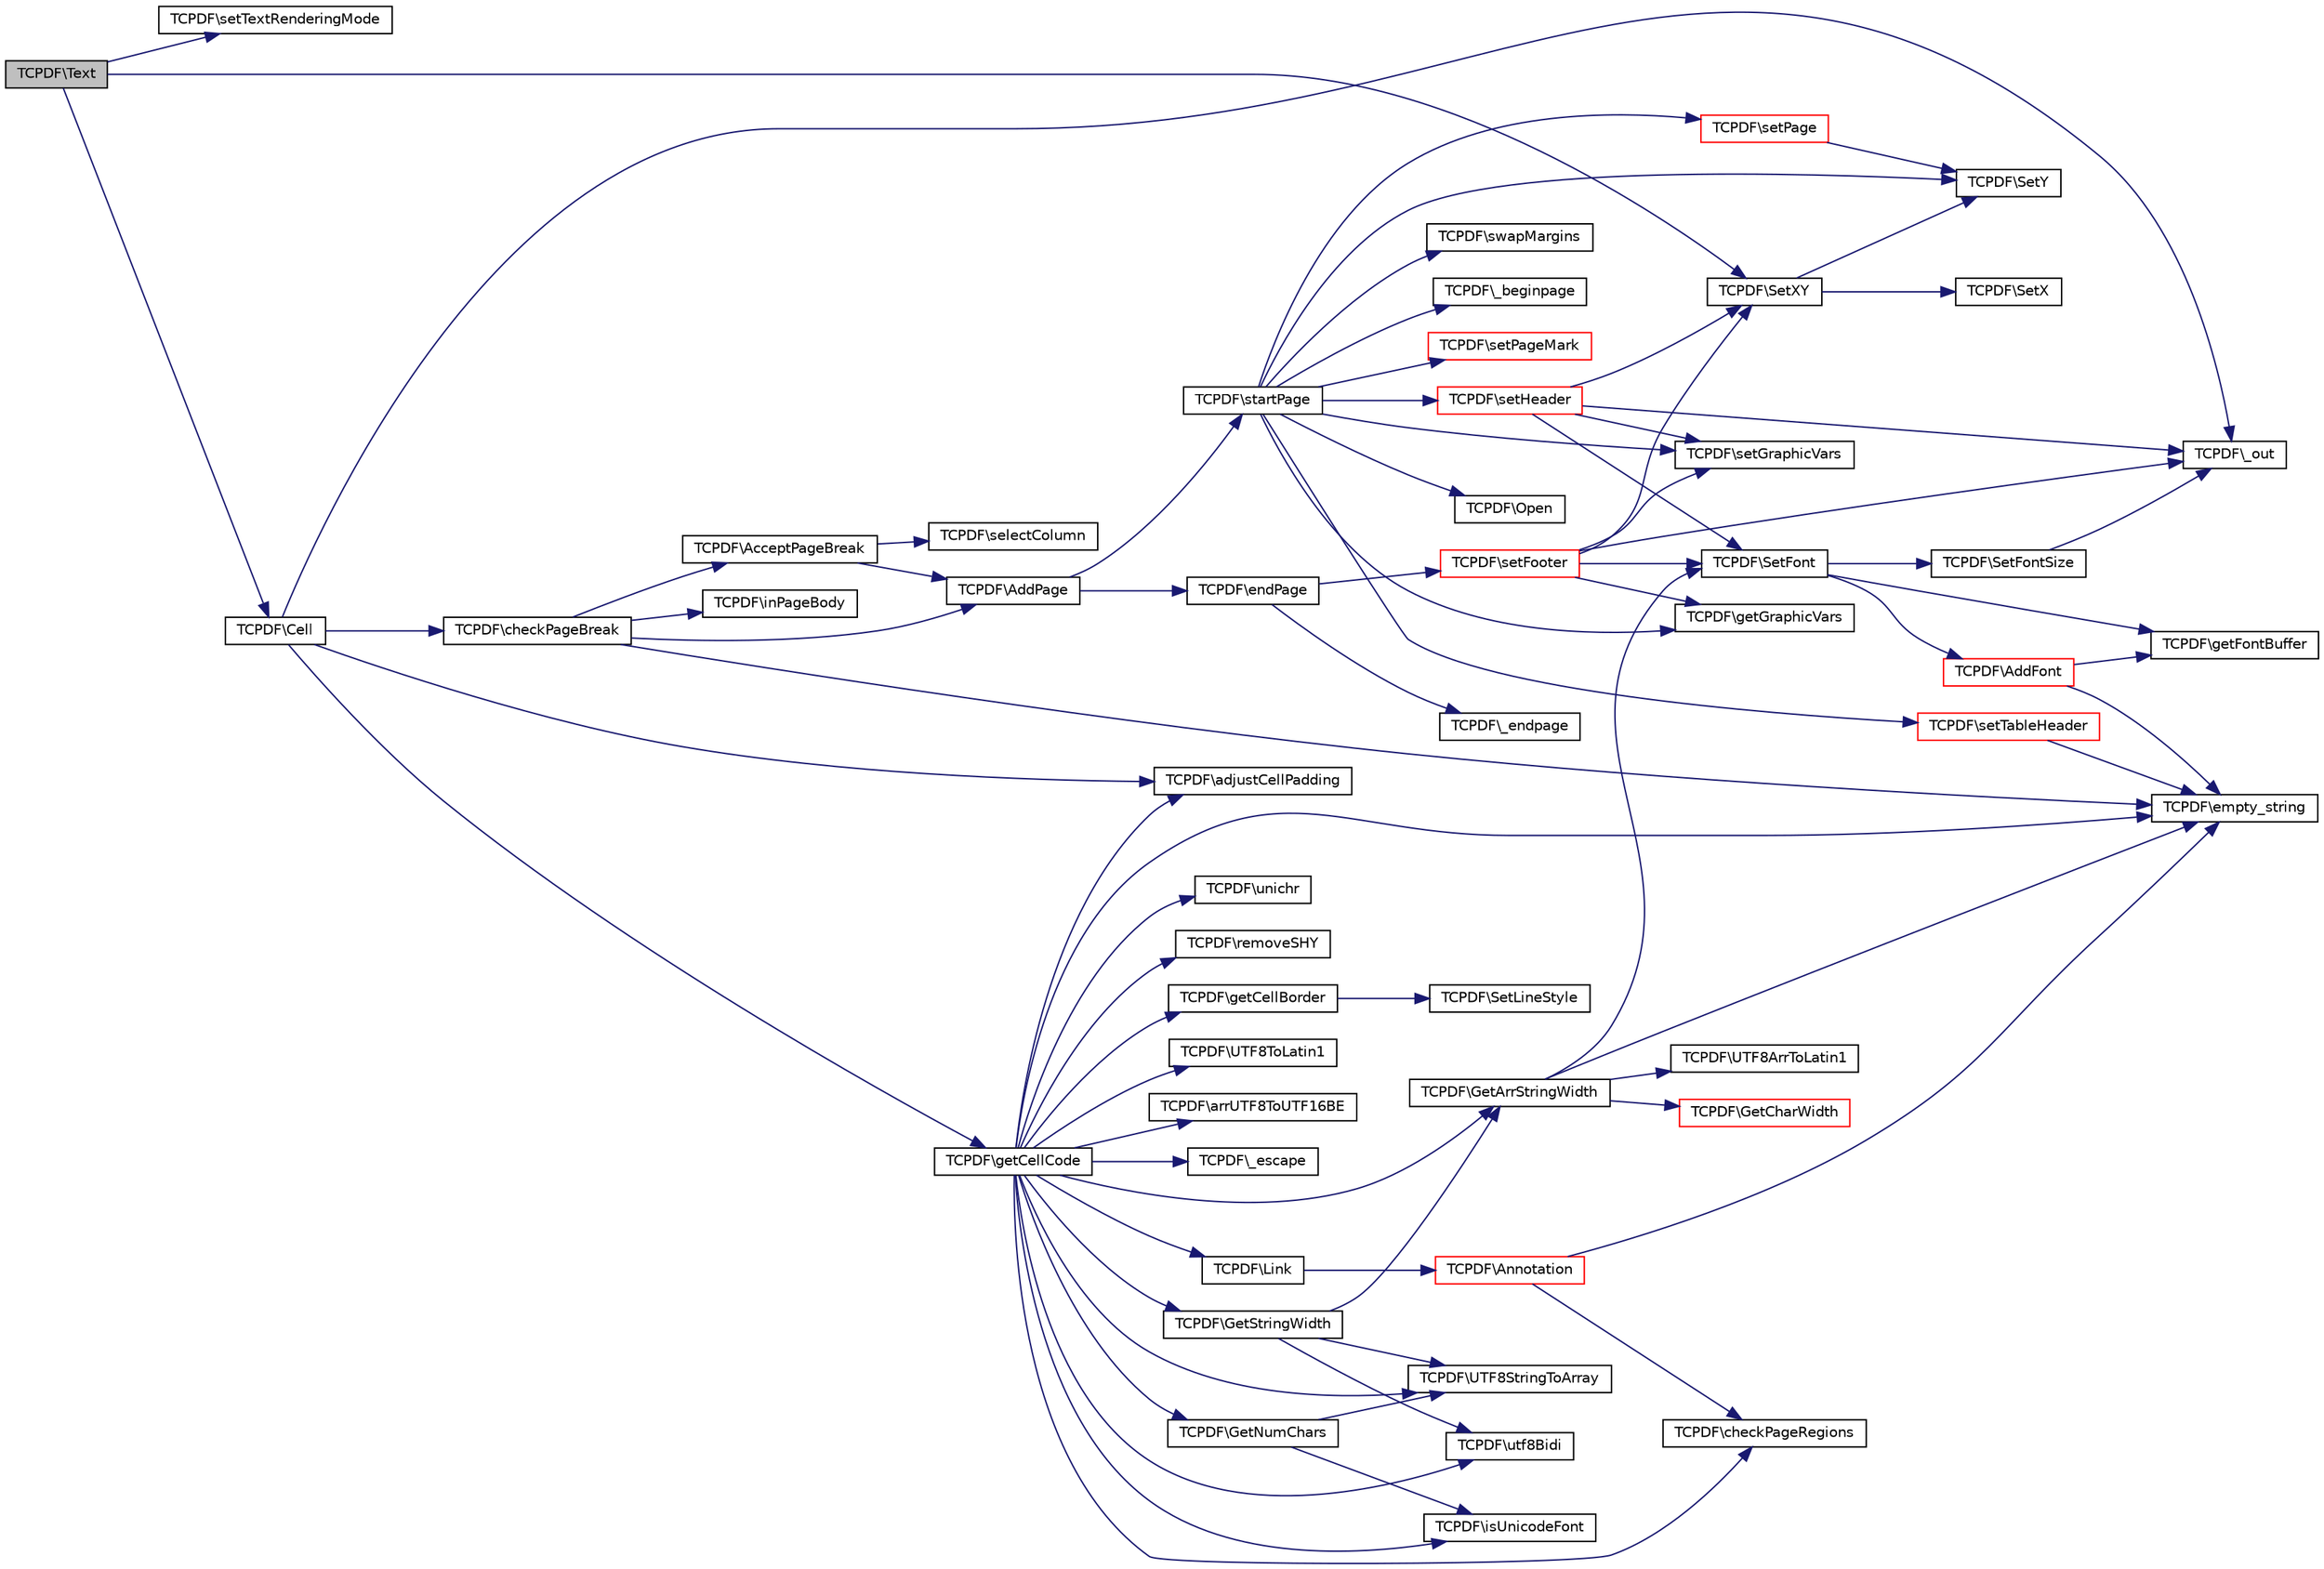 digraph G
{
  edge [fontname="Helvetica",fontsize="10",labelfontname="Helvetica",labelfontsize="10"];
  node [fontname="Helvetica",fontsize="10",shape=record];
  rankdir="LR";
  Node1 [label="TCPDF\\Text",height=0.2,width=0.4,color="black", fillcolor="grey75", style="filled" fontcolor="black"];
  Node1 -> Node2 [color="midnightblue",fontsize="10",style="solid",fontname="Helvetica"];
  Node2 [label="TCPDF\\setTextRenderingMode",height=0.2,width=0.4,color="black", fillcolor="white", style="filled",URL="$classTCPDF.html#aa194abd22d0ba5e5f2c52c5e05f4e107",tooltip="Set Text rendering mode."];
  Node1 -> Node3 [color="midnightblue",fontsize="10",style="solid",fontname="Helvetica"];
  Node3 [label="TCPDF\\SetXY",height=0.2,width=0.4,color="black", fillcolor="white", style="filled",URL="$classTCPDF.html#a00ec13928f57b17c21040acc881fe482",tooltip="Defines the abscissa and ordinate of the current position."];
  Node3 -> Node4 [color="midnightblue",fontsize="10",style="solid",fontname="Helvetica"];
  Node4 [label="TCPDF\\SetY",height=0.2,width=0.4,color="black", fillcolor="white", style="filled",URL="$classTCPDF.html#ad3439990de56253b039bca6a09305758",tooltip="Moves the current abscissa back to the left margin and sets the ordinate."];
  Node3 -> Node5 [color="midnightblue",fontsize="10",style="solid",fontname="Helvetica"];
  Node5 [label="TCPDF\\SetX",height=0.2,width=0.4,color="black", fillcolor="white", style="filled",URL="$classTCPDF.html#a8d831d202e6420fe8fa6aeae7d3a2e8e",tooltip="Defines the abscissa of the current position."];
  Node1 -> Node6 [color="midnightblue",fontsize="10",style="solid",fontname="Helvetica"];
  Node6 [label="TCPDF\\Cell",height=0.2,width=0.4,color="black", fillcolor="white", style="filled",URL="$classTCPDF.html#a33b265e5eb3e4d1d4fedfe29f8166f31",tooltip="Prints a cell (rectangular area) with optional borders, background color and character string..."];
  Node6 -> Node7 [color="midnightblue",fontsize="10",style="solid",fontname="Helvetica"];
  Node7 [label="TCPDF\\adjustCellPadding",height=0.2,width=0.4,color="black", fillcolor="white", style="filled",URL="$classTCPDF.html#a574cf231b14aa43921ac83716b27b3e4",tooltip="Adjust the internal Cell padding array to take account of the line width."];
  Node6 -> Node8 [color="midnightblue",fontsize="10",style="solid",fontname="Helvetica"];
  Node8 [label="TCPDF\\checkPageBreak",height=0.2,width=0.4,color="black", fillcolor="white", style="filled",URL="$classTCPDF.html#a9e8e4b4d75485b8f1e3aa2133a811e50",tooltip="Add page if needed."];
  Node8 -> Node9 [color="midnightblue",fontsize="10",style="solid",fontname="Helvetica"];
  Node9 [label="TCPDF\\empty_string",height=0.2,width=0.4,color="black", fillcolor="white", style="filled",URL="$classTCPDF.html#a681e9cc13fa324d8e538a5873f3990c2",tooltip="Determine whether a string is empty."];
  Node8 -> Node10 [color="midnightblue",fontsize="10",style="solid",fontname="Helvetica"];
  Node10 [label="TCPDF\\inPageBody",height=0.2,width=0.4,color="black", fillcolor="white", style="filled",URL="$classTCPDF.html#a13f370f8e1553105eaa3553f52c3fc6c",tooltip="Check if we are on the page body (excluding page header and footer)."];
  Node8 -> Node11 [color="midnightblue",fontsize="10",style="solid",fontname="Helvetica"];
  Node11 [label="TCPDF\\AcceptPageBreak",height=0.2,width=0.4,color="black", fillcolor="white", style="filled",URL="$classTCPDF.html#aa24046de2993933f62d60a2936a22970",tooltip="Whenever a page break condition is met, the method is called, and the break is issued or not dependin..."];
  Node11 -> Node12 [color="midnightblue",fontsize="10",style="solid",fontname="Helvetica"];
  Node12 [label="TCPDF\\selectColumn",height=0.2,width=0.4,color="black", fillcolor="white", style="filled",URL="$classTCPDF.html#a4f11d769024fd07e1f663efd02d10517",tooltip="Set position at a given column."];
  Node11 -> Node13 [color="midnightblue",fontsize="10",style="solid",fontname="Helvetica"];
  Node13 [label="TCPDF\\AddPage",height=0.2,width=0.4,color="black", fillcolor="white", style="filled",URL="$classTCPDF.html#a5171e20b366b74523709d84c349c1ced",tooltip="Adds a new page to the document."];
  Node13 -> Node14 [color="midnightblue",fontsize="10",style="solid",fontname="Helvetica"];
  Node14 [label="TCPDF\\endPage",height=0.2,width=0.4,color="black", fillcolor="white", style="filled",URL="$classTCPDF.html#a79a37b42b7c47e3ec1f5f150129d3b3c",tooltip="Terminate the current page."];
  Node14 -> Node15 [color="midnightblue",fontsize="10",style="solid",fontname="Helvetica"];
  Node15 [label="TCPDF\\setFooter",height=0.2,width=0.4,color="red", fillcolor="white", style="filled",URL="$classTCPDF.html#a7b0675e51b6f7ab3e4730feef3c86fb5",tooltip="This method is used to render the page footer."];
  Node15 -> Node16 [color="midnightblue",fontsize="10",style="solid",fontname="Helvetica"];
  Node16 [label="TCPDF\\getGraphicVars",height=0.2,width=0.4,color="black", fillcolor="white", style="filled",URL="$classTCPDF.html#a24d3c102468b6ab9d2f4859a8b01863a",tooltip="Returns current graphic variables as array."];
  Node15 -> Node17 [color="midnightblue",fontsize="10",style="solid",fontname="Helvetica"];
  Node17 [label="TCPDF\\_out",height=0.2,width=0.4,color="black", fillcolor="white", style="filled",URL="$classTCPDF.html#ac57877b76c37aef3195ad45731715b9e",tooltip="Output a string to the document."];
  Node15 -> Node18 [color="midnightblue",fontsize="10",style="solid",fontname="Helvetica"];
  Node18 [label="TCPDF\\setGraphicVars",height=0.2,width=0.4,color="black", fillcolor="white", style="filled",URL="$classTCPDF.html#a072053646725b19770a795050b3b6221",tooltip="Set graphic variables."];
  Node15 -> Node3 [color="midnightblue",fontsize="10",style="solid",fontname="Helvetica"];
  Node15 -> Node19 [color="midnightblue",fontsize="10",style="solid",fontname="Helvetica"];
  Node19 [label="TCPDF\\SetFont",height=0.2,width=0.4,color="black", fillcolor="white", style="filled",URL="$classTCPDF.html#a5b5d57a2e74820e41c69737b2d4b6c9e",tooltip="Sets the font used to print character strings."];
  Node19 -> Node20 [color="midnightblue",fontsize="10",style="solid",fontname="Helvetica"];
  Node20 [label="TCPDF\\AddFont",height=0.2,width=0.4,color="red", fillcolor="white", style="filled",URL="$classTCPDF.html#a06cba4fc5e83b02bb37a947e56196776",tooltip="Imports a TrueType, Type1, core, or CID0 font and makes it available."];
  Node20 -> Node9 [color="midnightblue",fontsize="10",style="solid",fontname="Helvetica"];
  Node20 -> Node21 [color="midnightblue",fontsize="10",style="solid",fontname="Helvetica"];
  Node21 [label="TCPDF\\getFontBuffer",height=0.2,width=0.4,color="black", fillcolor="white", style="filled",URL="$classTCPDF.html#ac63fff093a17846764bbcc09af7c8640",tooltip="Get font buffer content."];
  Node19 -> Node21 [color="midnightblue",fontsize="10",style="solid",fontname="Helvetica"];
  Node19 -> Node22 [color="midnightblue",fontsize="10",style="solid",fontname="Helvetica"];
  Node22 [label="TCPDF\\SetFontSize",height=0.2,width=0.4,color="black", fillcolor="white", style="filled",URL="$classTCPDF.html#a6df400b01d3ec1579e1e925b98c31d5f",tooltip="Defines the size of the current font."];
  Node22 -> Node17 [color="midnightblue",fontsize="10",style="solid",fontname="Helvetica"];
  Node14 -> Node23 [color="midnightblue",fontsize="10",style="solid",fontname="Helvetica"];
  Node23 [label="TCPDF\\_endpage",height=0.2,width=0.4,color="black", fillcolor="white", style="filled",URL="$classTCPDF.html#af037a681d72f4eeaecd641680257a16f",tooltip="Mark end of page."];
  Node13 -> Node24 [color="midnightblue",fontsize="10",style="solid",fontname="Helvetica"];
  Node24 [label="TCPDF\\startPage",height=0.2,width=0.4,color="black", fillcolor="white", style="filled",URL="$classTCPDF.html#a02c319c0adc5a464351d428ae4602aae",tooltip="Starts a new page to the document."];
  Node24 -> Node25 [color="midnightblue",fontsize="10",style="solid",fontname="Helvetica"];
  Node25 [label="TCPDF\\setPage",height=0.2,width=0.4,color="red", fillcolor="white", style="filled",URL="$classTCPDF.html#a99075a970e4fec86e1b31e8ecc923e00",tooltip="Move pointer at the specified document page and update page dimensions."];
  Node25 -> Node4 [color="midnightblue",fontsize="10",style="solid",fontname="Helvetica"];
  Node24 -> Node4 [color="midnightblue",fontsize="10",style="solid",fontname="Helvetica"];
  Node24 -> Node26 [color="midnightblue",fontsize="10",style="solid",fontname="Helvetica"];
  Node26 [label="TCPDF\\Open",height=0.2,width=0.4,color="black", fillcolor="white", style="filled",URL="$classTCPDF.html#a58f93b800daf9a608c3c1ad90a69e46e",tooltip="This method begins the generation of the PDF document."];
  Node24 -> Node27 [color="midnightblue",fontsize="10",style="solid",fontname="Helvetica"];
  Node27 [label="TCPDF\\swapMargins",height=0.2,width=0.4,color="black", fillcolor="white", style="filled",URL="$classTCPDF.html#aae16fb109eb4f3aaa9ba860cfb1cf1f2",tooltip="Swap the left and right margins."];
  Node24 -> Node16 [color="midnightblue",fontsize="10",style="solid",fontname="Helvetica"];
  Node24 -> Node28 [color="midnightblue",fontsize="10",style="solid",fontname="Helvetica"];
  Node28 [label="TCPDF\\_beginpage",height=0.2,width=0.4,color="black", fillcolor="white", style="filled",URL="$classTCPDF.html#aeba2b911ed732e58cb99c0b9b29ed05f",tooltip="Initialize a new page."];
  Node24 -> Node18 [color="midnightblue",fontsize="10",style="solid",fontname="Helvetica"];
  Node24 -> Node29 [color="midnightblue",fontsize="10",style="solid",fontname="Helvetica"];
  Node29 [label="TCPDF\\setPageMark",height=0.2,width=0.4,color="red", fillcolor="white", style="filled",URL="$classTCPDF.html#a15d65cdde4d6d9df6d1c7fdb985c0e22",tooltip="Set start-writing mark on current page stream used to put borders and fills."];
  Node24 -> Node30 [color="midnightblue",fontsize="10",style="solid",fontname="Helvetica"];
  Node30 [label="TCPDF\\setHeader",height=0.2,width=0.4,color="red", fillcolor="white", style="filled",URL="$classTCPDF.html#a9e36d6b325764815dd652636ece7eead",tooltip="This method is used to render the page header."];
  Node30 -> Node18 [color="midnightblue",fontsize="10",style="solid",fontname="Helvetica"];
  Node30 -> Node17 [color="midnightblue",fontsize="10",style="solid",fontname="Helvetica"];
  Node30 -> Node3 [color="midnightblue",fontsize="10",style="solid",fontname="Helvetica"];
  Node30 -> Node19 [color="midnightblue",fontsize="10",style="solid",fontname="Helvetica"];
  Node24 -> Node31 [color="midnightblue",fontsize="10",style="solid",fontname="Helvetica"];
  Node31 [label="TCPDF\\setTableHeader",height=0.2,width=0.4,color="red", fillcolor="white", style="filled",URL="$classTCPDF.html#a52a8502589754eefe8da17efdd40329b",tooltip="This method is used to render the table header on new page (if any)."];
  Node31 -> Node9 [color="midnightblue",fontsize="10",style="solid",fontname="Helvetica"];
  Node8 -> Node13 [color="midnightblue",fontsize="10",style="solid",fontname="Helvetica"];
  Node6 -> Node17 [color="midnightblue",fontsize="10",style="solid",fontname="Helvetica"];
  Node6 -> Node32 [color="midnightblue",fontsize="10",style="solid",fontname="Helvetica"];
  Node32 [label="TCPDF\\getCellCode",height=0.2,width=0.4,color="black", fillcolor="white", style="filled",URL="$classTCPDF.html#aa064c22c3ff653664433fc4e05fa8efc",tooltip="Returns the PDF string code to print a cell (rectangular area) with optional borders, background color and character string."];
  Node32 -> Node33 [color="midnightblue",fontsize="10",style="solid",fontname="Helvetica"];
  Node33 [label="TCPDF\\unichr",height=0.2,width=0.4,color="black", fillcolor="white", style="filled",URL="$classTCPDF.html#a7d007815ed4a9c0aa036f6de09e81c3b",tooltip="Returns the unicode caracter specified by UTF-8 value."];
  Node32 -> Node34 [color="midnightblue",fontsize="10",style="solid",fontname="Helvetica"];
  Node34 [label="TCPDF\\removeSHY",height=0.2,width=0.4,color="black", fillcolor="white", style="filled",URL="$classTCPDF.html#aece420a79e6100810c95f5a767ecacb0",tooltip="Removes SHY characters from text."];
  Node32 -> Node7 [color="midnightblue",fontsize="10",style="solid",fontname="Helvetica"];
  Node32 -> Node35 [color="midnightblue",fontsize="10",style="solid",fontname="Helvetica"];
  Node35 [label="TCPDF\\checkPageRegions",height=0.2,width=0.4,color="black", fillcolor="white", style="filled",URL="$classTCPDF.html#a1d99e81697a90efb13a6734001427f40",tooltip="Check page for no-write regions and adapt current coordinates and page margins if necessary..."];
  Node32 -> Node9 [color="midnightblue",fontsize="10",style="solid",fontname="Helvetica"];
  Node32 -> Node36 [color="midnightblue",fontsize="10",style="solid",fontname="Helvetica"];
  Node36 [label="TCPDF\\getCellBorder",height=0.2,width=0.4,color="black", fillcolor="white", style="filled",URL="$classTCPDF.html#a128e3d25eed996dbd78dd10be6f0c4c4",tooltip="Returns the code to draw the cell border."];
  Node36 -> Node37 [color="midnightblue",fontsize="10",style="solid",fontname="Helvetica"];
  Node37 [label="TCPDF\\SetLineStyle",height=0.2,width=0.4,color="black", fillcolor="white", style="filled",URL="$classTCPDF.html#a3d9b3717cd9ad8db31642155c832d148",tooltip="Set line style."];
  Node32 -> Node38 [color="midnightblue",fontsize="10",style="solid",fontname="Helvetica"];
  Node38 [label="TCPDF\\UTF8ToLatin1",height=0.2,width=0.4,color="black", fillcolor="white", style="filled",URL="$classTCPDF.html#a60c04a399d19927e7a3ee249694aaa62",tooltip="Converts UTF-8 strings to Latin1 when using the standard 14 core fonts."];
  Node32 -> Node39 [color="midnightblue",fontsize="10",style="solid",fontname="Helvetica"];
  Node39 [label="TCPDF\\UTF8StringToArray",height=0.2,width=0.4,color="black", fillcolor="white", style="filled",URL="$classTCPDF.html#a35a90a2cd5b8ab143d978128a21de09e",tooltip="Converts UTF-8 strings to codepoints array."];
  Node32 -> Node40 [color="midnightblue",fontsize="10",style="solid",fontname="Helvetica"];
  Node40 [label="TCPDF\\utf8Bidi",height=0.2,width=0.4,color="black", fillcolor="white", style="filled",URL="$classTCPDF.html#aeae5a9f2fd6630b5ce96435592e82185",tooltip="Reverse the RLT substrings using the Bidirectional Algorithm (http://unicode.org/reports/tr9/)."];
  Node32 -> Node41 [color="midnightblue",fontsize="10",style="solid",fontname="Helvetica"];
  Node41 [label="TCPDF\\arrUTF8ToUTF16BE",height=0.2,width=0.4,color="black", fillcolor="white", style="filled",URL="$classTCPDF.html#a8b9c15b8e72db768753c5dc1a96bb2ce",tooltip="Converts array of UTF-8 characters to UTF16-BE string."];
  Node32 -> Node42 [color="midnightblue",fontsize="10",style="solid",fontname="Helvetica"];
  Node42 [label="TCPDF\\_escape",height=0.2,width=0.4,color="black", fillcolor="white", style="filled",URL="$classTCPDF.html#a9d85fe0d8460a71cb28cc679faf57ecf",tooltip="Add &quot;\&quot; before &quot;\&quot;, &quot;(&quot; and &quot;)&quot;."];
  Node32 -> Node43 [color="midnightblue",fontsize="10",style="solid",fontname="Helvetica"];
  Node43 [label="TCPDF\\GetStringWidth",height=0.2,width=0.4,color="black", fillcolor="white", style="filled",URL="$classTCPDF.html#a8075c1f04b6fbddc957cff786c4b16d9",tooltip="Returns the length of a string in user unit."];
  Node43 -> Node44 [color="midnightblue",fontsize="10",style="solid",fontname="Helvetica"];
  Node44 [label="TCPDF\\GetArrStringWidth",height=0.2,width=0.4,color="black", fillcolor="white", style="filled",URL="$classTCPDF.html#afe09291dfba7203e225a507e71e1d43e",tooltip="Returns the string length of an array of chars in user unit or an array of characters widths..."];
  Node44 -> Node9 [color="midnightblue",fontsize="10",style="solid",fontname="Helvetica"];
  Node44 -> Node19 [color="midnightblue",fontsize="10",style="solid",fontname="Helvetica"];
  Node44 -> Node45 [color="midnightblue",fontsize="10",style="solid",fontname="Helvetica"];
  Node45 [label="TCPDF\\UTF8ArrToLatin1",height=0.2,width=0.4,color="black", fillcolor="white", style="filled",URL="$classTCPDF.html#a49045c2ce294f72c7720decbc96ebbbb",tooltip="Converts UTF-8 characters array to array of Latin1 characters "];
  Node44 -> Node46 [color="midnightblue",fontsize="10",style="solid",fontname="Helvetica"];
  Node46 [label="TCPDF\\GetCharWidth",height=0.2,width=0.4,color="red", fillcolor="white", style="filled",URL="$classTCPDF.html#a281f922889bd1ae2dc96e421042ad8e4",tooltip="Returns the length of the char in user unit for the current font considering current stretching and s..."];
  Node43 -> Node40 [color="midnightblue",fontsize="10",style="solid",fontname="Helvetica"];
  Node43 -> Node39 [color="midnightblue",fontsize="10",style="solid",fontname="Helvetica"];
  Node32 -> Node47 [color="midnightblue",fontsize="10",style="solid",fontname="Helvetica"];
  Node47 [label="TCPDF\\GetNumChars",height=0.2,width=0.4,color="black", fillcolor="white", style="filled",URL="$classTCPDF.html#ac9dc6318fd217971aff282532ab91e43",tooltip="Returns the numbero of characters in a string."];
  Node47 -> Node48 [color="midnightblue",fontsize="10",style="solid",fontname="Helvetica"];
  Node48 [label="TCPDF\\isUnicodeFont",height=0.2,width=0.4,color="black", fillcolor="white", style="filled",URL="$classTCPDF.html#a81c8257af5d6d6e40f1bb77d6b507b97",tooltip="Return true if the current font is unicode type."];
  Node47 -> Node39 [color="midnightblue",fontsize="10",style="solid",fontname="Helvetica"];
  Node32 -> Node48 [color="midnightblue",fontsize="10",style="solid",fontname="Helvetica"];
  Node32 -> Node44 [color="midnightblue",fontsize="10",style="solid",fontname="Helvetica"];
  Node32 -> Node49 [color="midnightblue",fontsize="10",style="solid",fontname="Helvetica"];
  Node49 [label="TCPDF\\Link",height=0.2,width=0.4,color="black", fillcolor="white", style="filled",URL="$classTCPDF.html#ab87bf1826384fbfe30eb499d42f1d994",tooltip="Puts a link on a rectangular area of the page."];
  Node49 -> Node50 [color="midnightblue",fontsize="10",style="solid",fontname="Helvetica"];
  Node50 [label="TCPDF\\Annotation",height=0.2,width=0.4,color="red", fillcolor="white", style="filled",URL="$classTCPDF.html#a6b05e14a0ff7b12eb78f884cabd69e9b",tooltip="Puts a markup annotation on a rectangular area of the page."];
  Node50 -> Node35 [color="midnightblue",fontsize="10",style="solid",fontname="Helvetica"];
  Node50 -> Node9 [color="midnightblue",fontsize="10",style="solid",fontname="Helvetica"];
}
